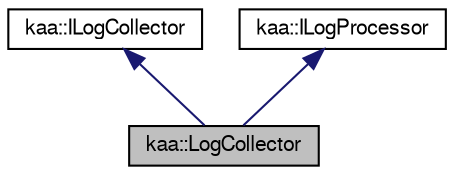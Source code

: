 digraph "kaa::LogCollector"
{
  bgcolor="transparent";
  edge [fontname="FreeSans",fontsize="10",labelfontname="FreeSans",labelfontsize="10"];
  node [fontname="FreeSans",fontsize="10",shape=record];
  Node1 [label="kaa::LogCollector",height=0.2,width=0.4,color="black", fillcolor="grey75", style="filled" fontcolor="black"];
  Node2 -> Node1 [dir="back",color="midnightblue",fontsize="10",style="solid",fontname="FreeSans"];
  Node2 [label="kaa::ILogCollector",height=0.2,width=0.4,color="black",URL="$classkaa_1_1ILogCollector.html",tooltip="The public interface to the Kaa log collecting subsystem. "];
  Node3 -> Node1 [dir="back",color="midnightblue",fontsize="10",style="solid",fontname="FreeSans"];
  Node3 [label="kaa::ILogProcessor",height=0.2,width=0.4,color="black",URL="$classkaa_1_1ILogProcessor.html"];
}
